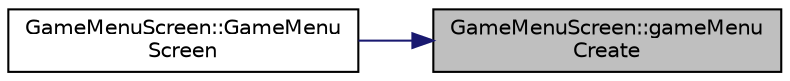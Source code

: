 digraph "GameMenuScreen::gameMenuCreate"
{
 // LATEX_PDF_SIZE
  edge [fontname="Helvetica",fontsize="10",labelfontname="Helvetica",labelfontsize="10"];
  node [fontname="Helvetica",fontsize="10",shape=record];
  rankdir="RL";
  Node1 [label="GameMenuScreen::gameMenu\lCreate",height=0.2,width=0.4,color="black", fillcolor="grey75", style="filled", fontcolor="black",tooltip=" "];
  Node1 -> Node2 [dir="back",color="midnightblue",fontsize="10",style="solid",fontname="Helvetica"];
  Node2 [label="GameMenuScreen::GameMenu\lScreen",height=0.2,width=0.4,color="black", fillcolor="white", style="filled",URL="$class_game_menu_screen.html#a5c3726575383e12d2a0f55e035be6719",tooltip=" "];
}
